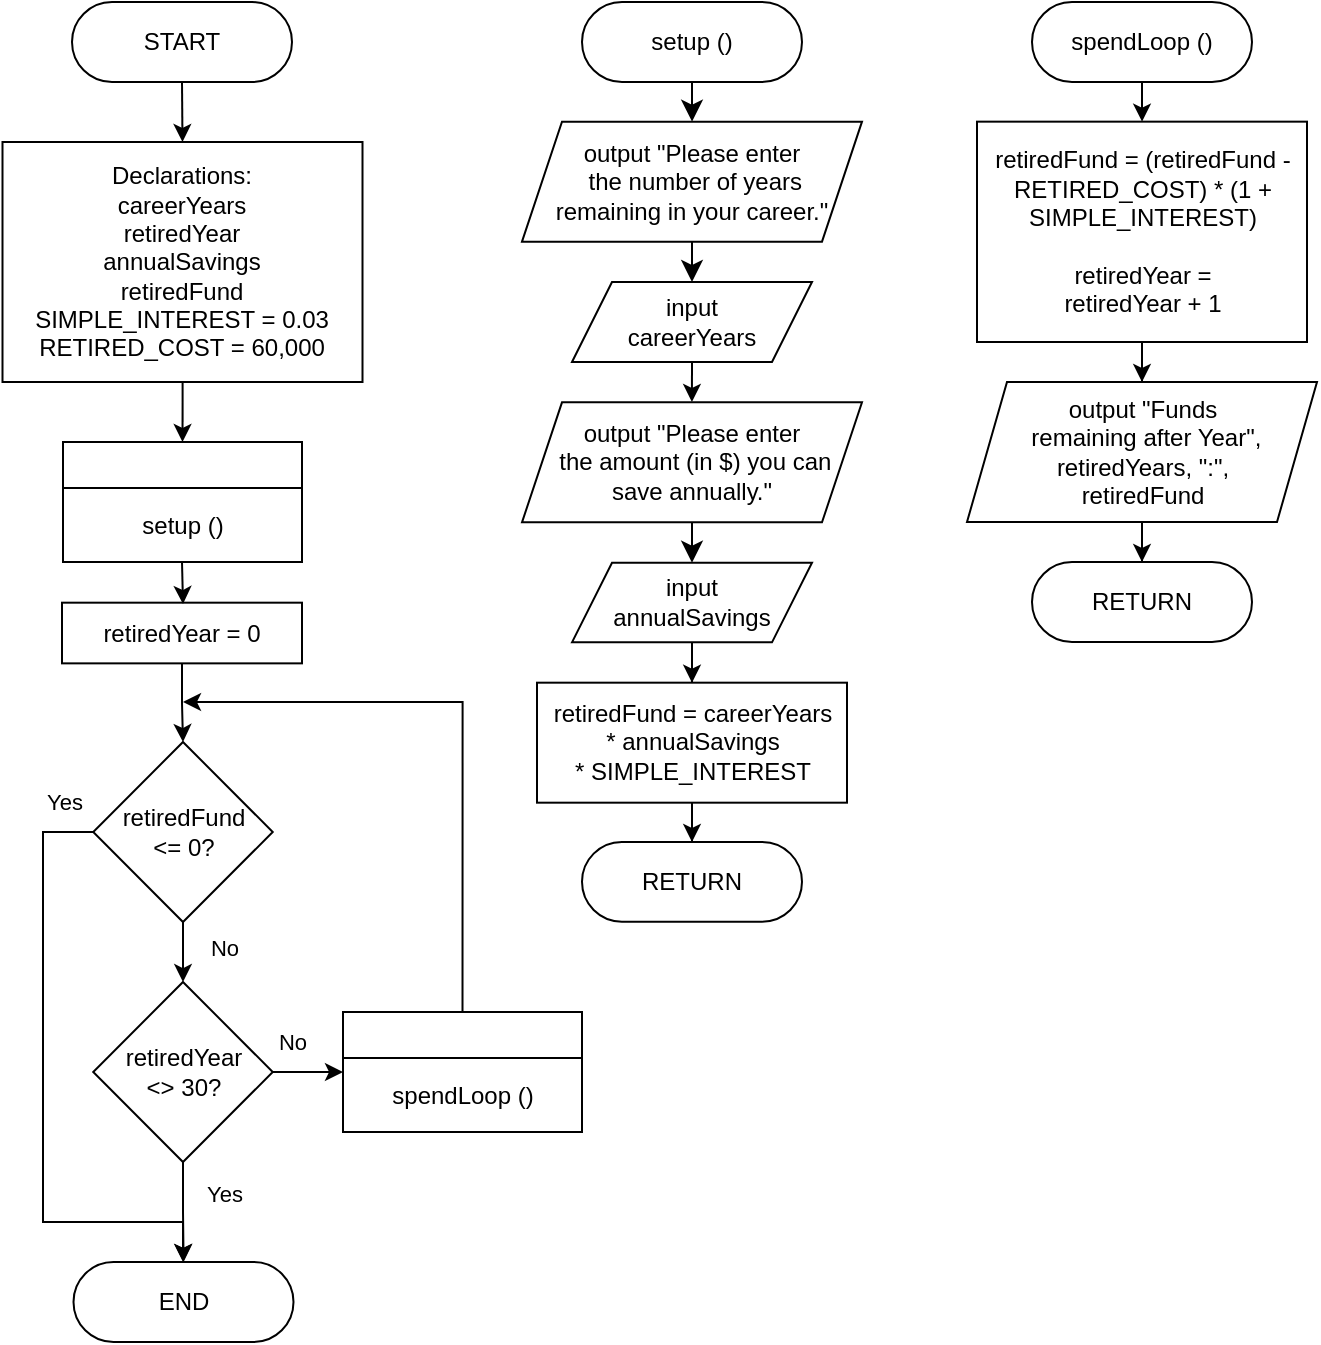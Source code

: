 <mxfile version="28.2.5">
  <diagram id="C5RBs43oDa-KdzZeNtuy" name="Page-1">
    <mxGraphModel dx="612" dy="719" grid="1" gridSize="10" guides="1" tooltips="1" connect="1" arrows="1" fold="1" page="1" pageScale="1" pageWidth="827" pageHeight="1169" math="0" shadow="0">
      <root>
        <mxCell id="WIyWlLk6GJQsqaUBKTNV-0" />
        <mxCell id="WIyWlLk6GJQsqaUBKTNV-1" parent="WIyWlLk6GJQsqaUBKTNV-0" />
        <mxCell id="O4xx6mC76rvQ0KCR2Um3-0" style="edgeStyle=orthogonalEdgeStyle;rounded=0;orthogonalLoop=1;jettySize=auto;html=1;exitX=0.5;exitY=1;exitDx=0;exitDy=0;entryX=0.5;entryY=0;entryDx=0;entryDy=0;" edge="1" parent="WIyWlLk6GJQsqaUBKTNV-1" source="O4xx6mC76rvQ0KCR2Um3-1" target="O4xx6mC76rvQ0KCR2Um3-3">
          <mxGeometry relative="1" as="geometry" />
        </mxCell>
        <mxCell id="O4xx6mC76rvQ0KCR2Um3-1" value="START" style="rounded=1;whiteSpace=wrap;html=1;arcSize=50;" vertex="1" parent="WIyWlLk6GJQsqaUBKTNV-1">
          <mxGeometry x="45" y="40" width="110" height="40" as="geometry" />
        </mxCell>
        <mxCell id="O4xx6mC76rvQ0KCR2Um3-2" value="" style="edgeStyle=orthogonalEdgeStyle;rounded=0;orthogonalLoop=1;jettySize=auto;html=1;entryX=0.5;entryY=0;entryDx=0;entryDy=0;" edge="1" parent="WIyWlLk6GJQsqaUBKTNV-1" source="O4xx6mC76rvQ0KCR2Um3-3" target="O4xx6mC76rvQ0KCR2Um3-8">
          <mxGeometry relative="1" as="geometry" />
        </mxCell>
        <mxCell id="O4xx6mC76rvQ0KCR2Um3-3" value="Declarations:&lt;div&gt;careerYears&lt;br&gt;retiredYear&lt;br&gt;annualSavings&lt;br&gt;retiredFund&lt;br&gt;SIMPLE_INTEREST = 0.03&lt;br&gt;RETIRED_COST = 60,000&lt;/div&gt;" style="rounded=0;whiteSpace=wrap;html=1;" vertex="1" parent="WIyWlLk6GJQsqaUBKTNV-1">
          <mxGeometry x="10.25" y="110" width="180" height="120" as="geometry" />
        </mxCell>
        <mxCell id="O4xx6mC76rvQ0KCR2Um3-62" style="edgeStyle=orthogonalEdgeStyle;rounded=0;orthogonalLoop=1;jettySize=auto;html=1;exitX=0.5;exitY=0;exitDx=0;exitDy=0;" edge="1" parent="WIyWlLk6GJQsqaUBKTNV-1" source="O4xx6mC76rvQ0KCR2Um3-5">
          <mxGeometry relative="1" as="geometry">
            <mxPoint x="100.5" y="390" as="targetPoint" />
            <Array as="points">
              <mxPoint x="240.5" y="390" />
            </Array>
          </mxGeometry>
        </mxCell>
        <mxCell id="O4xx6mC76rvQ0KCR2Um3-5" value="" style="swimlane;whiteSpace=wrap;html=1;" vertex="1" parent="WIyWlLk6GJQsqaUBKTNV-1">
          <mxGeometry x="180.5" y="545" width="119.5" height="60" as="geometry" />
        </mxCell>
        <mxCell id="O4xx6mC76rvQ0KCR2Um3-6" value="&lt;font style=&quot;font-size: 12px;&quot;&gt;spendLoop ()&lt;/font&gt;" style="text;html=1;align=center;verticalAlign=middle;resizable=0;points=[];autosize=1;strokeColor=none;fillColor=none;fontSize=16;" vertex="1" parent="O4xx6mC76rvQ0KCR2Um3-5">
          <mxGeometry x="14.75" y="25" width="90" height="30" as="geometry" />
        </mxCell>
        <mxCell id="O4xx6mC76rvQ0KCR2Um3-8" value="" style="swimlane;whiteSpace=wrap;html=1;" vertex="1" parent="WIyWlLk6GJQsqaUBKTNV-1">
          <mxGeometry x="40.5" y="260" width="119.5" height="60" as="geometry" />
        </mxCell>
        <mxCell id="O4xx6mC76rvQ0KCR2Um3-9" value="&lt;font style=&quot;font-size: 12px;&quot;&gt;setup ()&lt;/font&gt;" style="text;html=1;align=center;verticalAlign=middle;resizable=0;points=[];autosize=1;strokeColor=none;fillColor=none;fontSize=16;" vertex="1" parent="O4xx6mC76rvQ0KCR2Um3-8">
          <mxGeometry x="29.75" y="25" width="60" height="30" as="geometry" />
        </mxCell>
        <mxCell id="O4xx6mC76rvQ0KCR2Um3-10" value="END" style="rounded=1;whiteSpace=wrap;html=1;arcSize=50;" vertex="1" parent="WIyWlLk6GJQsqaUBKTNV-1">
          <mxGeometry x="45.75" y="670" width="110" height="40" as="geometry" />
        </mxCell>
        <mxCell id="O4xx6mC76rvQ0KCR2Um3-54" value="" style="edgeStyle=orthogonalEdgeStyle;rounded=0;orthogonalLoop=1;jettySize=auto;html=1;" edge="1" parent="WIyWlLk6GJQsqaUBKTNV-1" source="O4xx6mC76rvQ0KCR2Um3-15" target="O4xx6mC76rvQ0KCR2Um3-53">
          <mxGeometry relative="1" as="geometry" />
        </mxCell>
        <mxCell id="O4xx6mC76rvQ0KCR2Um3-58" value="No" style="edgeLabel;html=1;align=center;verticalAlign=middle;resizable=0;points=[];" vertex="1" connectable="0" parent="O4xx6mC76rvQ0KCR2Um3-54">
          <mxGeometry x="-0.482" y="1" relative="1" as="geometry">
            <mxPoint x="19" as="offset" />
          </mxGeometry>
        </mxCell>
        <mxCell id="O4xx6mC76rvQ0KCR2Um3-56" style="edgeStyle=orthogonalEdgeStyle;rounded=0;orthogonalLoop=1;jettySize=auto;html=1;exitX=0;exitY=0.5;exitDx=0;exitDy=0;" edge="1" parent="WIyWlLk6GJQsqaUBKTNV-1" source="O4xx6mC76rvQ0KCR2Um3-15">
          <mxGeometry relative="1" as="geometry">
            <mxPoint x="100.5" y="670" as="targetPoint" />
            <Array as="points">
              <mxPoint x="30.5" y="455" />
              <mxPoint x="30.5" y="650" />
              <mxPoint x="100.5" y="650" />
            </Array>
          </mxGeometry>
        </mxCell>
        <mxCell id="O4xx6mC76rvQ0KCR2Um3-57" value="Yes" style="edgeLabel;html=1;align=center;verticalAlign=middle;resizable=0;points=[];" vertex="1" connectable="0" parent="O4xx6mC76rvQ0KCR2Um3-56">
          <mxGeometry x="-0.904" relative="1" as="geometry">
            <mxPoint y="-15" as="offset" />
          </mxGeometry>
        </mxCell>
        <mxCell id="O4xx6mC76rvQ0KCR2Um3-15" value="retiredFund&lt;br&gt;&amp;lt;= 0?" style="rhombus;whiteSpace=wrap;html=1;" vertex="1" parent="WIyWlLk6GJQsqaUBKTNV-1">
          <mxGeometry x="55.62" y="410" width="89.75" height="90" as="geometry" />
        </mxCell>
        <mxCell id="O4xx6mC76rvQ0KCR2Um3-16" style="edgeStyle=none;curved=1;rounded=0;orthogonalLoop=1;jettySize=auto;html=1;exitX=0.5;exitY=1;exitDx=0;exitDy=0;entryX=0.5;entryY=0;entryDx=0;entryDy=0;fontSize=12;startSize=8;endSize=8;" edge="1" parent="WIyWlLk6GJQsqaUBKTNV-1" source="O4xx6mC76rvQ0KCR2Um3-17" target="O4xx6mC76rvQ0KCR2Um3-19">
          <mxGeometry relative="1" as="geometry" />
        </mxCell>
        <mxCell id="O4xx6mC76rvQ0KCR2Um3-17" value="setup ()" style="rounded=1;whiteSpace=wrap;html=1;arcSize=50;" vertex="1" parent="WIyWlLk6GJQsqaUBKTNV-1">
          <mxGeometry x="300" y="40" width="110" height="40" as="geometry" />
        </mxCell>
        <mxCell id="O4xx6mC76rvQ0KCR2Um3-18" style="edgeStyle=none;curved=1;rounded=0;orthogonalLoop=1;jettySize=auto;html=1;exitX=0.5;exitY=1;exitDx=0;exitDy=0;entryX=0.5;entryY=0;entryDx=0;entryDy=0;fontSize=12;startSize=8;endSize=8;" edge="1" parent="WIyWlLk6GJQsqaUBKTNV-1" source="O4xx6mC76rvQ0KCR2Um3-19" target="O4xx6mC76rvQ0KCR2Um3-21">
          <mxGeometry relative="1" as="geometry" />
        </mxCell>
        <mxCell id="O4xx6mC76rvQ0KCR2Um3-19" value="output &quot;Please enter&lt;br&gt;&amp;nbsp;the number of years&lt;br&gt;remaining in your career.&quot;" style="shape=parallelogram;perimeter=parallelogramPerimeter;whiteSpace=wrap;html=1;fixedSize=1;" vertex="1" parent="WIyWlLk6GJQsqaUBKTNV-1">
          <mxGeometry x="270" y="99.83" width="170" height="60" as="geometry" />
        </mxCell>
        <mxCell id="O4xx6mC76rvQ0KCR2Um3-50" style="edgeStyle=orthogonalEdgeStyle;rounded=0;orthogonalLoop=1;jettySize=auto;html=1;exitX=0.5;exitY=1;exitDx=0;exitDy=0;" edge="1" parent="WIyWlLk6GJQsqaUBKTNV-1" source="O4xx6mC76rvQ0KCR2Um3-21">
          <mxGeometry relative="1" as="geometry">
            <mxPoint x="354.957" y="240" as="targetPoint" />
          </mxGeometry>
        </mxCell>
        <mxCell id="O4xx6mC76rvQ0KCR2Um3-21" value="input&lt;br&gt;careerYears" style="shape=parallelogram;perimeter=parallelogramPerimeter;whiteSpace=wrap;html=1;fixedSize=1;" vertex="1" parent="WIyWlLk6GJQsqaUBKTNV-1">
          <mxGeometry x="295" y="180" width="120" height="40" as="geometry" />
        </mxCell>
        <mxCell id="O4xx6mC76rvQ0KCR2Um3-22" value="RETURN" style="rounded=1;whiteSpace=wrap;html=1;arcSize=50;" vertex="1" parent="WIyWlLk6GJQsqaUBKTNV-1">
          <mxGeometry x="300" y="460" width="110" height="39.83" as="geometry" />
        </mxCell>
        <mxCell id="O4xx6mC76rvQ0KCR2Um3-52" style="edgeStyle=orthogonalEdgeStyle;rounded=0;orthogonalLoop=1;jettySize=auto;html=1;exitX=0.5;exitY=1;exitDx=0;exitDy=0;entryX=0.5;entryY=0;entryDx=0;entryDy=0;" edge="1" parent="WIyWlLk6GJQsqaUBKTNV-1" source="O4xx6mC76rvQ0KCR2Um3-24" target="O4xx6mC76rvQ0KCR2Um3-32">
          <mxGeometry relative="1" as="geometry" />
        </mxCell>
        <mxCell id="O4xx6mC76rvQ0KCR2Um3-24" value="spendLoop ()" style="rounded=1;whiteSpace=wrap;html=1;arcSize=50;" vertex="1" parent="WIyWlLk6GJQsqaUBKTNV-1">
          <mxGeometry x="525" y="40" width="110" height="40" as="geometry" />
        </mxCell>
        <mxCell id="O4xx6mC76rvQ0KCR2Um3-29" style="edgeStyle=none;curved=1;rounded=0;orthogonalLoop=1;jettySize=auto;html=1;entryX=0.5;entryY=0;entryDx=0;entryDy=0;fontSize=12;startSize=8;endSize=8;" edge="1" parent="WIyWlLk6GJQsqaUBKTNV-1">
          <mxGeometry relative="1" as="geometry">
            <mxPoint x="575" y="260.0" as="sourcePoint" />
            <mxPoint x="575" y="260.0" as="targetPoint" />
          </mxGeometry>
        </mxCell>
        <mxCell id="O4xx6mC76rvQ0KCR2Um3-30" value="RETURN" style="rounded=1;whiteSpace=wrap;html=1;arcSize=50;" vertex="1" parent="WIyWlLk6GJQsqaUBKTNV-1">
          <mxGeometry x="525" y="320.0" width="110" height="40" as="geometry" />
        </mxCell>
        <mxCell id="O4xx6mC76rvQ0KCR2Um3-67" value="" style="edgeStyle=orthogonalEdgeStyle;rounded=0;orthogonalLoop=1;jettySize=auto;html=1;" edge="1" parent="WIyWlLk6GJQsqaUBKTNV-1" source="O4xx6mC76rvQ0KCR2Um3-32" target="O4xx6mC76rvQ0KCR2Um3-66">
          <mxGeometry relative="1" as="geometry" />
        </mxCell>
        <mxCell id="O4xx6mC76rvQ0KCR2Um3-32" value="retiredFund = (retiredFund - RETIRED_COST) * (1 + SIMPLE_INTEREST)&lt;br&gt;&lt;br&gt;retiredYear =&lt;br&gt;retiredYear + 1" style="rounded=0;whiteSpace=wrap;html=1;" vertex="1" parent="WIyWlLk6GJQsqaUBKTNV-1">
          <mxGeometry x="497.5" y="99.83" width="165" height="110.17" as="geometry" />
        </mxCell>
        <mxCell id="O4xx6mC76rvQ0KCR2Um3-46" style="edgeStyle=none;curved=1;rounded=0;orthogonalLoop=1;jettySize=auto;html=1;exitX=0.5;exitY=1;exitDx=0;exitDy=0;entryX=0.5;entryY=0;entryDx=0;entryDy=0;fontSize=12;startSize=8;endSize=8;" edge="1" parent="WIyWlLk6GJQsqaUBKTNV-1" source="O4xx6mC76rvQ0KCR2Um3-47" target="O4xx6mC76rvQ0KCR2Um3-48">
          <mxGeometry relative="1" as="geometry" />
        </mxCell>
        <mxCell id="O4xx6mC76rvQ0KCR2Um3-47" value="output &quot;Please enter&lt;br&gt;&amp;nbsp;the amount (in $) you can&lt;br&gt;save annually.&quot;" style="shape=parallelogram;perimeter=parallelogramPerimeter;whiteSpace=wrap;html=1;fixedSize=1;" vertex="1" parent="WIyWlLk6GJQsqaUBKTNV-1">
          <mxGeometry x="270" y="240.17" width="170" height="60" as="geometry" />
        </mxCell>
        <mxCell id="O4xx6mC76rvQ0KCR2Um3-64" value="" style="edgeStyle=orthogonalEdgeStyle;rounded=0;orthogonalLoop=1;jettySize=auto;html=1;" edge="1" parent="WIyWlLk6GJQsqaUBKTNV-1" source="O4xx6mC76rvQ0KCR2Um3-48" target="O4xx6mC76rvQ0KCR2Um3-63">
          <mxGeometry relative="1" as="geometry" />
        </mxCell>
        <mxCell id="O4xx6mC76rvQ0KCR2Um3-48" value="input&lt;br&gt;annualSavings" style="shape=parallelogram;perimeter=parallelogramPerimeter;whiteSpace=wrap;html=1;fixedSize=1;" vertex="1" parent="WIyWlLk6GJQsqaUBKTNV-1">
          <mxGeometry x="295" y="320.34" width="120" height="39.83" as="geometry" />
        </mxCell>
        <mxCell id="O4xx6mC76rvQ0KCR2Um3-55" value="" style="edgeStyle=orthogonalEdgeStyle;rounded=0;orthogonalLoop=1;jettySize=auto;html=1;" edge="1" parent="WIyWlLk6GJQsqaUBKTNV-1" source="O4xx6mC76rvQ0KCR2Um3-53" target="O4xx6mC76rvQ0KCR2Um3-10">
          <mxGeometry relative="1" as="geometry" />
        </mxCell>
        <mxCell id="O4xx6mC76rvQ0KCR2Um3-59" value="Yes" style="edgeLabel;html=1;align=center;verticalAlign=middle;resizable=0;points=[];" vertex="1" connectable="0" parent="O4xx6mC76rvQ0KCR2Um3-55">
          <mxGeometry x="-0.381" y="-2" relative="1" as="geometry">
            <mxPoint x="22" as="offset" />
          </mxGeometry>
        </mxCell>
        <mxCell id="O4xx6mC76rvQ0KCR2Um3-60" style="edgeStyle=orthogonalEdgeStyle;rounded=0;orthogonalLoop=1;jettySize=auto;html=1;exitX=1;exitY=0.5;exitDx=0;exitDy=0;entryX=0;entryY=0.5;entryDx=0;entryDy=0;" edge="1" parent="WIyWlLk6GJQsqaUBKTNV-1" source="O4xx6mC76rvQ0KCR2Um3-53" target="O4xx6mC76rvQ0KCR2Um3-5">
          <mxGeometry relative="1" as="geometry" />
        </mxCell>
        <mxCell id="O4xx6mC76rvQ0KCR2Um3-61" value="No" style="edgeLabel;html=1;align=center;verticalAlign=middle;resizable=0;points=[];" vertex="1" connectable="0" parent="O4xx6mC76rvQ0KCR2Um3-60">
          <mxGeometry x="-0.277" y="-1" relative="1" as="geometry">
            <mxPoint x="-3" y="-16" as="offset" />
          </mxGeometry>
        </mxCell>
        <mxCell id="O4xx6mC76rvQ0KCR2Um3-53" value="retiredYear&lt;br&gt;&amp;lt;&amp;gt; 30?" style="rhombus;whiteSpace=wrap;html=1;" vertex="1" parent="WIyWlLk6GJQsqaUBKTNV-1">
          <mxGeometry x="55.62" y="530" width="89.75" height="90" as="geometry" />
        </mxCell>
        <mxCell id="O4xx6mC76rvQ0KCR2Um3-65" value="" style="edgeStyle=orthogonalEdgeStyle;rounded=0;orthogonalLoop=1;jettySize=auto;html=1;" edge="1" parent="WIyWlLk6GJQsqaUBKTNV-1" source="O4xx6mC76rvQ0KCR2Um3-63" target="O4xx6mC76rvQ0KCR2Um3-22">
          <mxGeometry relative="1" as="geometry" />
        </mxCell>
        <mxCell id="O4xx6mC76rvQ0KCR2Um3-63" value="retiredFund = careerYears&lt;br&gt;* annualSavings&lt;br&gt;* SIMPLE_INTEREST" style="rounded=0;whiteSpace=wrap;html=1;" vertex="1" parent="WIyWlLk6GJQsqaUBKTNV-1">
          <mxGeometry x="277.5" y="380.34" width="155" height="60" as="geometry" />
        </mxCell>
        <mxCell id="O4xx6mC76rvQ0KCR2Um3-74" value="" style="edgeStyle=orthogonalEdgeStyle;rounded=0;orthogonalLoop=1;jettySize=auto;html=1;" edge="1" parent="WIyWlLk6GJQsqaUBKTNV-1" source="O4xx6mC76rvQ0KCR2Um3-66" target="O4xx6mC76rvQ0KCR2Um3-30">
          <mxGeometry relative="1" as="geometry" />
        </mxCell>
        <mxCell id="O4xx6mC76rvQ0KCR2Um3-66" value="output &quot;Funds&lt;br&gt;&amp;nbsp;remaining after Year&quot;,&lt;br&gt;retiredYears, &quot;:&quot;,&lt;br&gt;retiredFund" style="shape=parallelogram;perimeter=parallelogramPerimeter;whiteSpace=wrap;html=1;fixedSize=1;" vertex="1" parent="WIyWlLk6GJQsqaUBKTNV-1">
          <mxGeometry x="492.5" y="230" width="175" height="70" as="geometry" />
        </mxCell>
        <mxCell id="O4xx6mC76rvQ0KCR2Um3-71" value="" style="edgeStyle=orthogonalEdgeStyle;rounded=0;orthogonalLoop=1;jettySize=auto;html=1;" edge="1" parent="WIyWlLk6GJQsqaUBKTNV-1" source="O4xx6mC76rvQ0KCR2Um3-69" target="O4xx6mC76rvQ0KCR2Um3-15">
          <mxGeometry relative="1" as="geometry" />
        </mxCell>
        <mxCell id="O4xx6mC76rvQ0KCR2Um3-69" value="retiredYear = 0" style="rounded=0;whiteSpace=wrap;html=1;" vertex="1" parent="WIyWlLk6GJQsqaUBKTNV-1">
          <mxGeometry x="40" y="340.34" width="120" height="30.34" as="geometry" />
        </mxCell>
        <mxCell id="O4xx6mC76rvQ0KCR2Um3-70" value="" style="edgeStyle=orthogonalEdgeStyle;rounded=0;orthogonalLoop=1;jettySize=auto;html=1;" edge="1" parent="WIyWlLk6GJQsqaUBKTNV-1" target="O4xx6mC76rvQ0KCR2Um3-69">
          <mxGeometry relative="1" as="geometry">
            <mxPoint x="100" y="320" as="sourcePoint" />
          </mxGeometry>
        </mxCell>
      </root>
    </mxGraphModel>
  </diagram>
</mxfile>
